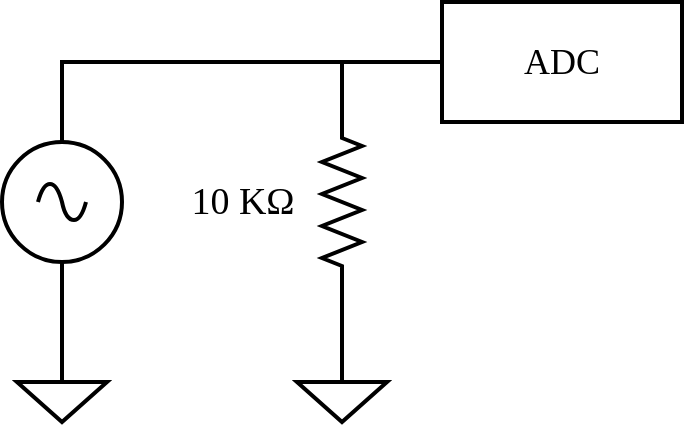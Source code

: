 <mxfile version="24.7.17">
  <diagram name="Página-1" id="BLziqMhMfODAROxJu2hc">
    <mxGraphModel dx="1050" dy="621" grid="1" gridSize="10" guides="1" tooltips="1" connect="1" arrows="1" fold="1" page="1" pageScale="1" pageWidth="827" pageHeight="1169" math="0" shadow="0">
      <root>
        <mxCell id="0" />
        <mxCell id="1" parent="0" />
        <mxCell id="bMf66H1_WwVekKd_gH2q-1" value="" style="pointerEvents=1;verticalLabelPosition=bottom;shadow=0;dashed=0;align=center;html=1;verticalAlign=top;shape=mxgraph.electrical.resistors.resistor_2;rotation=90;strokeWidth=2;" vertex="1" parent="1">
          <mxGeometry x="340" y="330" width="100" height="20" as="geometry" />
        </mxCell>
        <mxCell id="bMf66H1_WwVekKd_gH2q-2" value="10 KΩ" style="text;html=1;align=center;verticalAlign=middle;resizable=0;points=[];autosize=1;strokeColor=none;fillColor=none;fontFamily=Times New Roman;fontSize=19;fontStyle=0;strokeWidth=2;" vertex="1" parent="1">
          <mxGeometry x="300" y="320" width="80" height="40" as="geometry" />
        </mxCell>
        <mxCell id="bMf66H1_WwVekKd_gH2q-3" value="" style="pointerEvents=1;verticalLabelPosition=bottom;shadow=0;dashed=0;align=center;html=1;verticalAlign=top;shape=mxgraph.electrical.signal_sources.signal_ground;strokeWidth=2;" vertex="1" parent="1">
          <mxGeometry x="367.5" y="420" width="45" height="30" as="geometry" />
        </mxCell>
        <mxCell id="bMf66H1_WwVekKd_gH2q-4" style="edgeStyle=orthogonalEdgeStyle;rounded=0;orthogonalLoop=1;jettySize=auto;html=1;exitX=0.5;exitY=0;exitDx=0;exitDy=0;exitPerimeter=0;entryX=1;entryY=0.5;entryDx=0;entryDy=0;entryPerimeter=0;endArrow=none;endFill=0;strokeWidth=2;" edge="1" parent="1" source="bMf66H1_WwVekKd_gH2q-3" target="bMf66H1_WwVekKd_gH2q-1">
          <mxGeometry relative="1" as="geometry" />
        </mxCell>
        <mxCell id="bMf66H1_WwVekKd_gH2q-14" style="edgeStyle=orthogonalEdgeStyle;rounded=0;orthogonalLoop=1;jettySize=auto;html=1;exitX=0;exitY=0.5;exitDx=0;exitDy=0;endArrow=none;endFill=0;strokeWidth=2;" edge="1" parent="1" source="bMf66H1_WwVekKd_gH2q-6">
          <mxGeometry relative="1" as="geometry">
            <mxPoint x="390" y="270" as="targetPoint" />
          </mxGeometry>
        </mxCell>
        <mxCell id="bMf66H1_WwVekKd_gH2q-6" value="ADC" style="rounded=0;whiteSpace=wrap;html=1;fontSize=18;fontFamily=Times New Roman;strokeWidth=2;" vertex="1" parent="1">
          <mxGeometry x="440" y="240" width="120" height="60" as="geometry" />
        </mxCell>
        <mxCell id="bMf66H1_WwVekKd_gH2q-8" value="" style="pointerEvents=1;verticalLabelPosition=bottom;shadow=0;dashed=0;align=center;html=1;verticalAlign=top;shape=mxgraph.electrical.signal_sources.source;aspect=fixed;points=[[0.5,0,0],[1,0.5,0],[0.5,1,0],[0,0.5,0]];elSignalType=ac;strokeWidth=2;" vertex="1" parent="1">
          <mxGeometry x="220" y="310" width="60" height="60" as="geometry" />
        </mxCell>
        <mxCell id="bMf66H1_WwVekKd_gH2q-10" style="edgeStyle=orthogonalEdgeStyle;rounded=0;orthogonalLoop=1;jettySize=auto;html=1;exitX=0.5;exitY=0;exitDx=0;exitDy=0;exitPerimeter=0;entryX=0;entryY=0.5;entryDx=0;entryDy=0;entryPerimeter=0;endArrow=none;endFill=0;strokeWidth=2;" edge="1" parent="1" source="bMf66H1_WwVekKd_gH2q-8" target="bMf66H1_WwVekKd_gH2q-1">
          <mxGeometry relative="1" as="geometry" />
        </mxCell>
        <mxCell id="bMf66H1_WwVekKd_gH2q-12" value="" style="edgeStyle=orthogonalEdgeStyle;rounded=0;orthogonalLoop=1;jettySize=auto;html=1;endArrow=none;endFill=0;strokeWidth=2;" edge="1" parent="1" source="bMf66H1_WwVekKd_gH2q-11" target="bMf66H1_WwVekKd_gH2q-8">
          <mxGeometry relative="1" as="geometry" />
        </mxCell>
        <mxCell id="bMf66H1_WwVekKd_gH2q-11" value="" style="pointerEvents=1;verticalLabelPosition=bottom;shadow=0;dashed=0;align=center;html=1;verticalAlign=top;shape=mxgraph.electrical.signal_sources.signal_ground;strokeWidth=2;" vertex="1" parent="1">
          <mxGeometry x="227.5" y="420" width="45" height="30" as="geometry" />
        </mxCell>
      </root>
    </mxGraphModel>
  </diagram>
</mxfile>
